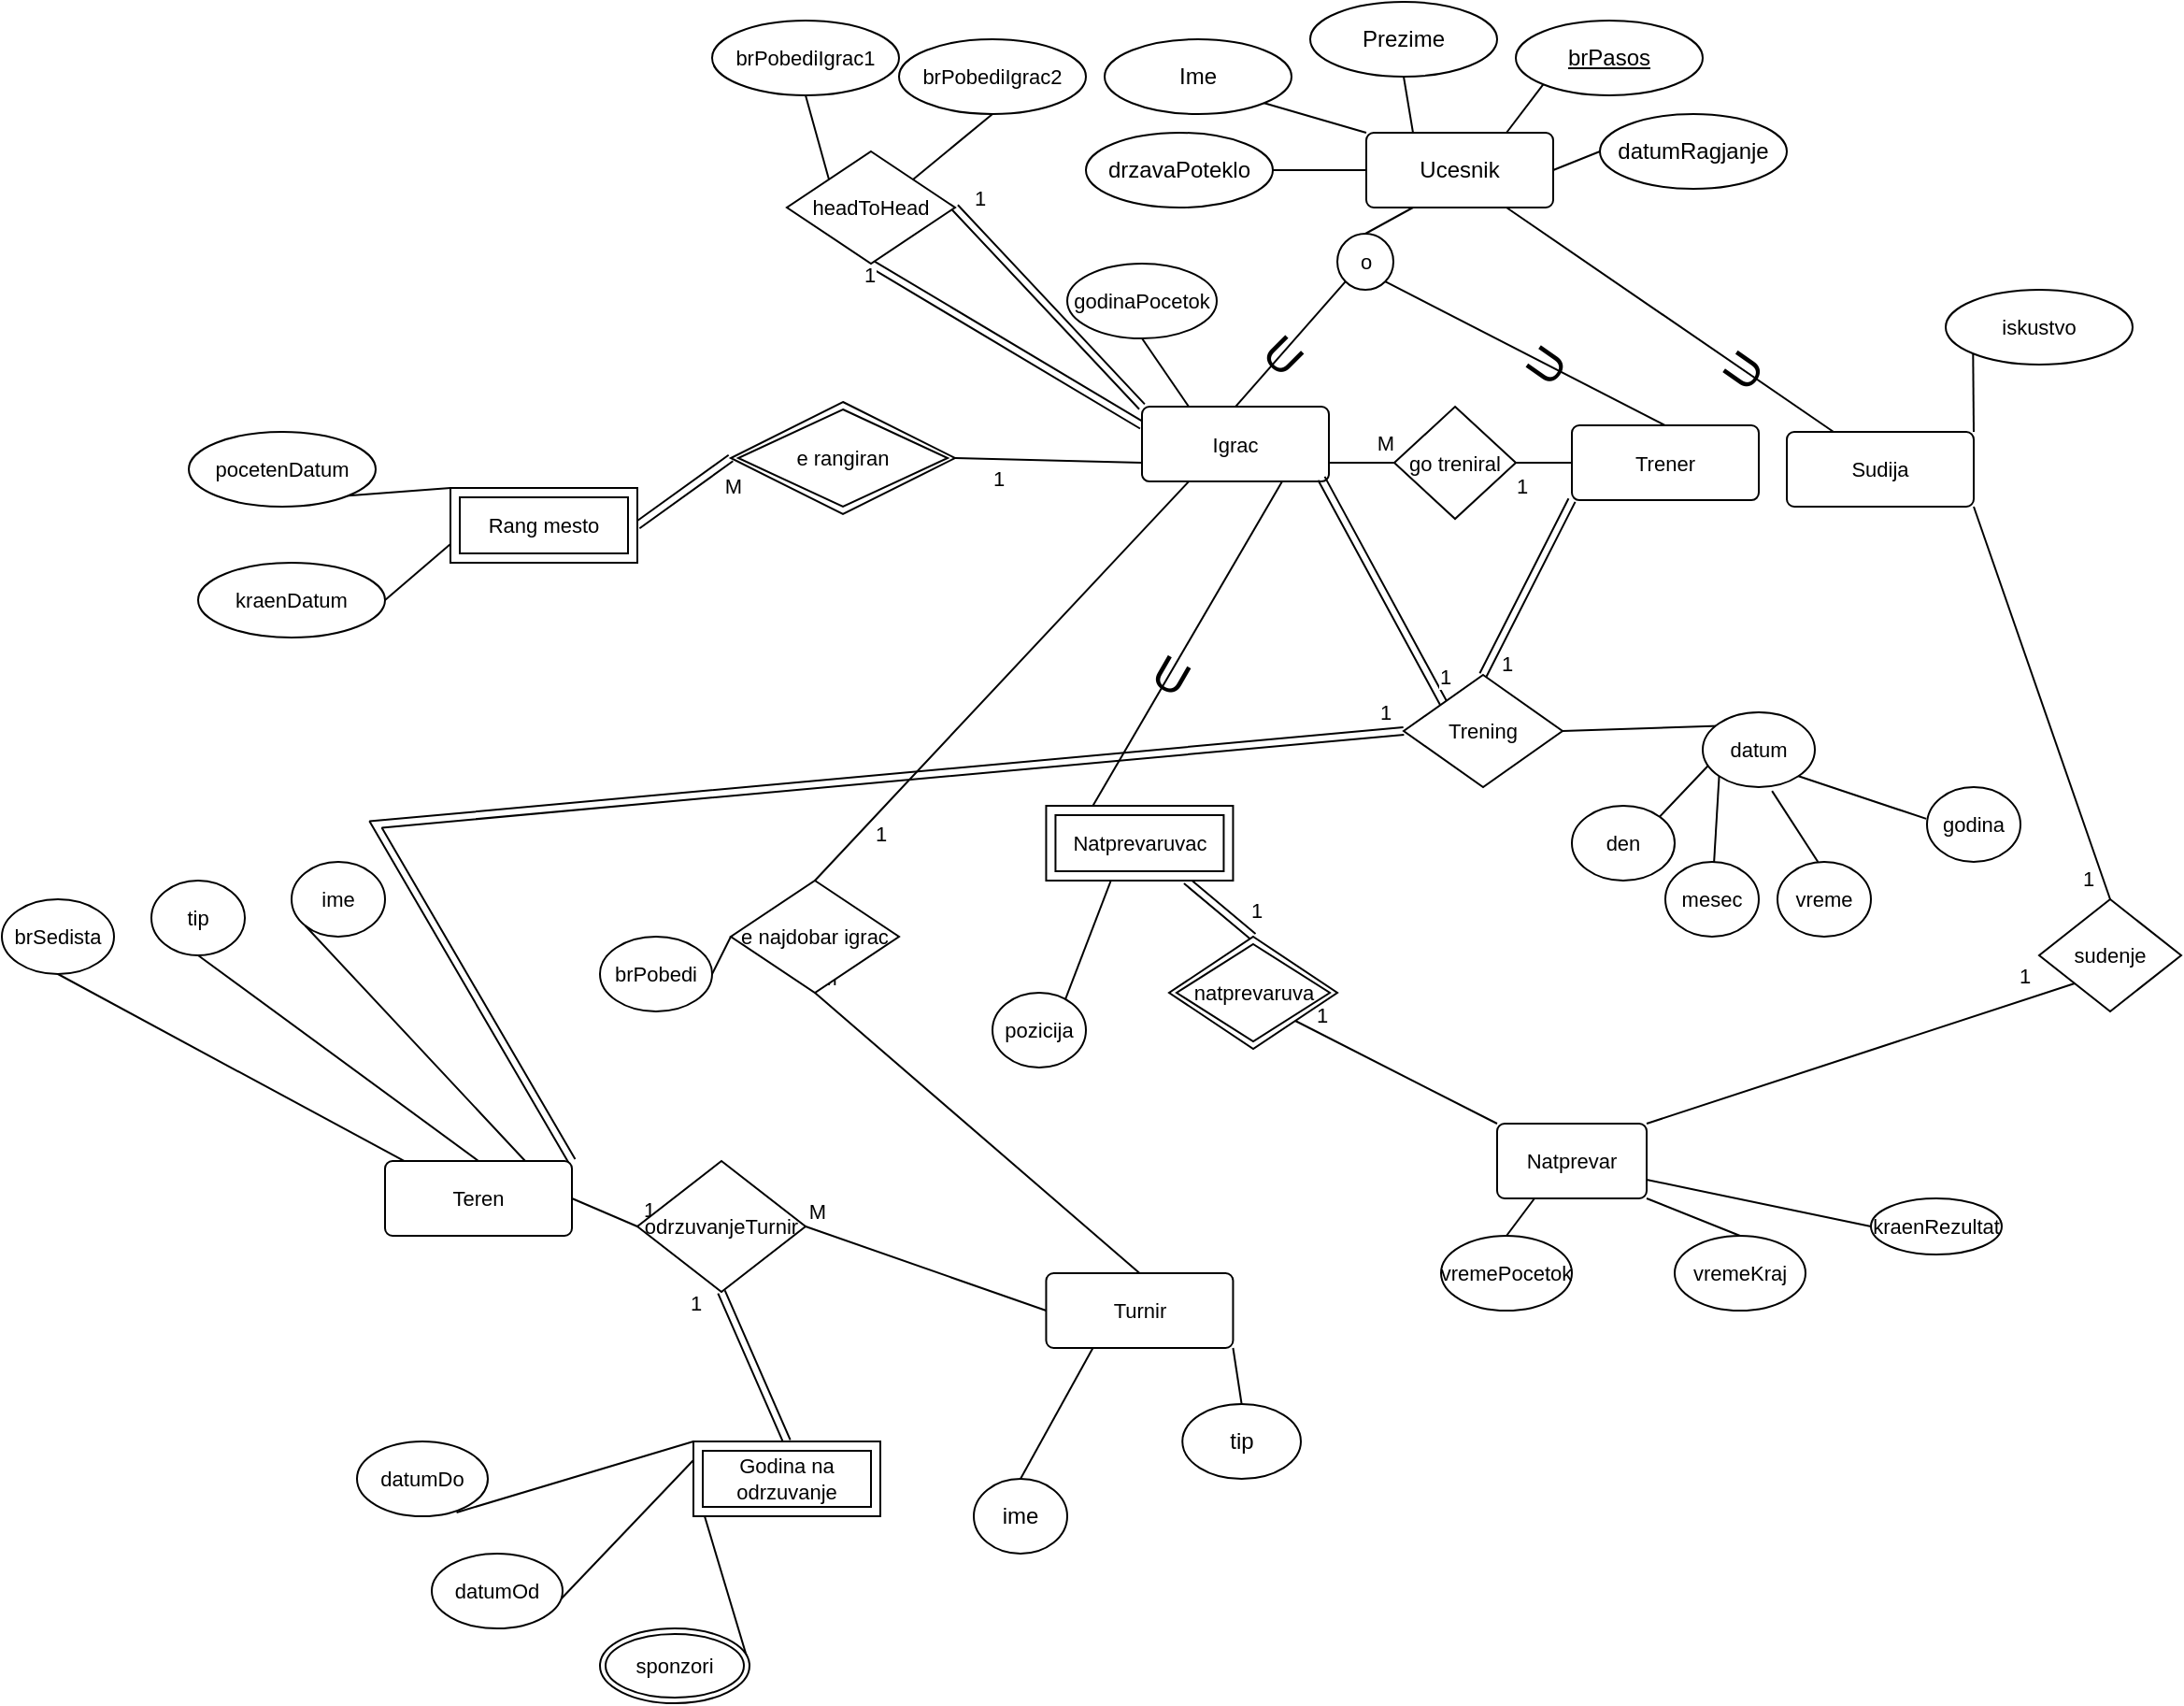<mxfile version="22.0.8" type="github">
  <diagram name="Page-1" id="bCBQcqJFbT7YR_BkL4kP">
    <mxGraphModel dx="3240" dy="1303" grid="1" gridSize="10" guides="1" tooltips="1" connect="1" arrows="1" fold="1" page="1" pageScale="1" pageWidth="850" pageHeight="1100" math="0" shadow="0">
      <root>
        <mxCell id="0" />
        <mxCell id="1" parent="0" />
        <mxCell id="mq__92epC1WS6delLXho-19" style="edgeStyle=none;shape=connector;rounded=0;orthogonalLoop=1;jettySize=auto;html=1;exitX=0.25;exitY=1;exitDx=0;exitDy=0;entryX=0.5;entryY=0;entryDx=0;entryDy=0;labelBackgroundColor=default;strokeColor=default;align=center;verticalAlign=middle;fontFamily=Helvetica;fontSize=11;fontColor=default;endArrow=none;endFill=0;" parent="1" source="mq__92epC1WS6delLXho-2" target="mq__92epC1WS6delLXho-18" edge="1">
          <mxGeometry relative="1" as="geometry" />
        </mxCell>
        <mxCell id="mq__92epC1WS6delLXho-2" value="&lt;div&gt;Ucesnik&lt;/div&gt;" style="rounded=1;arcSize=10;whiteSpace=wrap;html=1;align=center;" parent="1" vertex="1">
          <mxGeometry x="200" y="90" width="100" height="40" as="geometry" />
        </mxCell>
        <mxCell id="mq__92epC1WS6delLXho-10" style="shape=connector;rounded=0;orthogonalLoop=1;jettySize=auto;html=1;exitX=1;exitY=1;exitDx=0;exitDy=0;labelBackgroundColor=default;strokeColor=default;align=center;verticalAlign=middle;fontFamily=Helvetica;fontSize=11;fontColor=default;endArrow=none;endFill=0;entryX=0;entryY=0;entryDx=0;entryDy=0;" parent="1" source="mq__92epC1WS6delLXho-4" target="mq__92epC1WS6delLXho-2" edge="1">
          <mxGeometry relative="1" as="geometry">
            <mxPoint x="170" y="100" as="targetPoint" />
          </mxGeometry>
        </mxCell>
        <mxCell id="mq__92epC1WS6delLXho-4" value="Ime" style="ellipse;whiteSpace=wrap;html=1;align=center;" parent="1" vertex="1">
          <mxGeometry x="60" y="40" width="100" height="40" as="geometry" />
        </mxCell>
        <mxCell id="mq__92epC1WS6delLXho-11" style="edgeStyle=none;shape=connector;rounded=0;orthogonalLoop=1;jettySize=auto;html=1;exitX=0.5;exitY=1;exitDx=0;exitDy=0;entryX=0.25;entryY=0;entryDx=0;entryDy=0;labelBackgroundColor=default;strokeColor=default;align=center;verticalAlign=middle;fontFamily=Helvetica;fontSize=11;fontColor=default;endArrow=none;endFill=0;" parent="1" source="mq__92epC1WS6delLXho-5" target="mq__92epC1WS6delLXho-2" edge="1">
          <mxGeometry relative="1" as="geometry" />
        </mxCell>
        <mxCell id="mq__92epC1WS6delLXho-5" value="Prezime" style="ellipse;whiteSpace=wrap;html=1;align=center;" parent="1" vertex="1">
          <mxGeometry x="170" y="20" width="100" height="40" as="geometry" />
        </mxCell>
        <mxCell id="mq__92epC1WS6delLXho-12" style="edgeStyle=none;shape=connector;rounded=0;orthogonalLoop=1;jettySize=auto;html=1;exitX=0;exitY=1;exitDx=0;exitDy=0;entryX=0.75;entryY=0;entryDx=0;entryDy=0;labelBackgroundColor=default;strokeColor=default;align=center;verticalAlign=middle;fontFamily=Helvetica;fontSize=11;fontColor=default;endArrow=none;endFill=0;" parent="1" source="mq__92epC1WS6delLXho-6" target="mq__92epC1WS6delLXho-2" edge="1">
          <mxGeometry relative="1" as="geometry" />
        </mxCell>
        <mxCell id="mq__92epC1WS6delLXho-6" value="&lt;u&gt;brPasos&lt;/u&gt;" style="ellipse;whiteSpace=wrap;html=1;align=center;" parent="1" vertex="1">
          <mxGeometry x="280" y="30" width="100" height="40" as="geometry" />
        </mxCell>
        <mxCell id="mq__92epC1WS6delLXho-9" style="edgeStyle=orthogonalEdgeStyle;rounded=0;orthogonalLoop=1;jettySize=auto;html=1;exitX=1;exitY=0.5;exitDx=0;exitDy=0;endArrow=none;endFill=0;" parent="1" source="mq__92epC1WS6delLXho-7" target="mq__92epC1WS6delLXho-2" edge="1">
          <mxGeometry relative="1" as="geometry" />
        </mxCell>
        <mxCell id="mq__92epC1WS6delLXho-7" value="drzavaPoteklo" style="ellipse;whiteSpace=wrap;html=1;align=center;" parent="1" vertex="1">
          <mxGeometry x="50" y="90" width="100" height="40" as="geometry" />
        </mxCell>
        <mxCell id="mq__92epC1WS6delLXho-13" style="edgeStyle=none;shape=connector;rounded=0;orthogonalLoop=1;jettySize=auto;html=1;exitX=0;exitY=0.5;exitDx=0;exitDy=0;entryX=1;entryY=0.5;entryDx=0;entryDy=0;labelBackgroundColor=default;strokeColor=default;align=center;verticalAlign=middle;fontFamily=Helvetica;fontSize=11;fontColor=default;endArrow=none;endFill=0;" parent="1" source="mq__92epC1WS6delLXho-8" target="mq__92epC1WS6delLXho-2" edge="1">
          <mxGeometry relative="1" as="geometry" />
        </mxCell>
        <mxCell id="mq__92epC1WS6delLXho-8" value="datumRagjanje" style="ellipse;whiteSpace=wrap;html=1;align=center;" parent="1" vertex="1">
          <mxGeometry x="325" y="80" width="100" height="40" as="geometry" />
        </mxCell>
        <mxCell id="mq__92epC1WS6delLXho-47" value="1" style="edgeStyle=none;shape=connector;rounded=0;orthogonalLoop=1;jettySize=auto;html=1;exitX=0;exitY=0.75;exitDx=0;exitDy=0;entryX=1;entryY=0.5;entryDx=0;entryDy=0;labelBackgroundColor=default;strokeColor=default;align=center;verticalAlign=middle;fontFamily=Helvetica;fontSize=11;fontColor=default;endArrow=none;endFill=0;" parent="1" source="mq__92epC1WS6delLXho-15" target="mq__92epC1WS6delLXho-44" edge="1">
          <mxGeometry x="0.54" y="10" relative="1" as="geometry">
            <mxPoint as="offset" />
          </mxGeometry>
        </mxCell>
        <mxCell id="mq__92epC1WS6delLXho-51" value="M" style="edgeStyle=none;shape=connector;rounded=0;orthogonalLoop=1;jettySize=auto;html=1;exitX=1;exitY=0.75;exitDx=0;exitDy=0;entryX=0;entryY=0.5;entryDx=0;entryDy=0;labelBackgroundColor=default;strokeColor=default;align=center;verticalAlign=middle;fontFamily=Helvetica;fontSize=11;fontColor=default;endArrow=none;endFill=0;" parent="1" source="mq__92epC1WS6delLXho-15" target="mq__92epC1WS6delLXho-49" edge="1">
          <mxGeometry x="0.715" y="11" relative="1" as="geometry">
            <mxPoint as="offset" />
          </mxGeometry>
        </mxCell>
        <mxCell id="9Mbee1yuVD9q4XuMxD_L-72" value="1" style="edgeStyle=none;shape=link;rounded=0;orthogonalLoop=1;jettySize=auto;html=1;exitX=0;exitY=0;exitDx=0;exitDy=0;entryX=1;entryY=0.5;entryDx=0;entryDy=0;labelBackgroundColor=default;strokeColor=default;align=center;verticalAlign=middle;fontFamily=Helvetica;fontSize=11;fontColor=default;endArrow=none;endFill=0;" edge="1" parent="1" source="mq__92epC1WS6delLXho-15" target="9Mbee1yuVD9q4XuMxD_L-71">
          <mxGeometry x="0.921" y="-13" relative="1" as="geometry">
            <mxPoint as="offset" />
          </mxGeometry>
        </mxCell>
        <mxCell id="9Mbee1yuVD9q4XuMxD_L-73" value="1" style="edgeStyle=none;shape=link;rounded=0;orthogonalLoop=1;jettySize=auto;html=1;exitX=0;exitY=0.25;exitDx=0;exitDy=0;entryX=0.5;entryY=1;entryDx=0;entryDy=0;labelBackgroundColor=default;strokeColor=default;align=center;verticalAlign=middle;fontFamily=Helvetica;fontSize=11;fontColor=default;endArrow=none;endFill=0;" edge="1" parent="1" source="mq__92epC1WS6delLXho-15" target="9Mbee1yuVD9q4XuMxD_L-71">
          <mxGeometry x="0.98" y="6" relative="1" as="geometry">
            <mxPoint as="offset" />
          </mxGeometry>
        </mxCell>
        <mxCell id="mq__92epC1WS6delLXho-15" value="Igrac" style="rounded=1;arcSize=10;whiteSpace=wrap;html=1;align=center;fontFamily=Helvetica;fontSize=11;fontColor=default;" parent="1" vertex="1">
          <mxGeometry x="80" y="236.53" width="100" height="40" as="geometry" />
        </mxCell>
        <mxCell id="mq__92epC1WS6delLXho-50" value="1" style="edgeStyle=none;shape=connector;rounded=0;orthogonalLoop=1;jettySize=auto;html=1;exitX=0;exitY=0.5;exitDx=0;exitDy=0;entryX=1;entryY=0.5;entryDx=0;entryDy=0;labelBackgroundColor=default;strokeColor=default;align=center;verticalAlign=middle;fontFamily=Helvetica;fontSize=11;fontColor=default;endArrow=none;endFill=0;" parent="1" source="mq__92epC1WS6delLXho-16" target="mq__92epC1WS6delLXho-49" edge="1">
          <mxGeometry x="0.786" y="12" relative="1" as="geometry">
            <mxPoint as="offset" />
          </mxGeometry>
        </mxCell>
        <mxCell id="mq__92epC1WS6delLXho-16" value="Trener" style="rounded=1;arcSize=10;whiteSpace=wrap;html=1;align=center;fontFamily=Helvetica;fontSize=11;fontColor=default;" parent="1" vertex="1">
          <mxGeometry x="310" y="246.53" width="100" height="40" as="geometry" />
        </mxCell>
        <mxCell id="mq__92epC1WS6delLXho-21" style="edgeStyle=none;shape=connector;rounded=0;orthogonalLoop=1;jettySize=auto;html=1;exitX=1;exitY=1;exitDx=0;exitDy=0;entryX=0.5;entryY=0;entryDx=0;entryDy=0;labelBackgroundColor=default;strokeColor=default;align=center;verticalAlign=middle;fontFamily=Helvetica;fontSize=11;fontColor=default;endArrow=none;endFill=0;" parent="1" source="mq__92epC1WS6delLXho-18" target="mq__92epC1WS6delLXho-16" edge="1">
          <mxGeometry relative="1" as="geometry" />
        </mxCell>
        <mxCell id="mq__92epC1WS6delLXho-18" value="o" style="ellipse;whiteSpace=wrap;html=1;aspect=fixed;fontFamily=Helvetica;fontSize=11;fontColor=default;" parent="1" vertex="1">
          <mxGeometry x="184.51" y="144" width="30" height="30" as="geometry" />
        </mxCell>
        <mxCell id="mq__92epC1WS6delLXho-31" value="" style="group" parent="1" vertex="1" connectable="0">
          <mxGeometry x="128.72" y="180" width="55.794" height="56.526" as="geometry" />
        </mxCell>
        <mxCell id="mq__92epC1WS6delLXho-32" value="" style="group" parent="mq__92epC1WS6delLXho-31" vertex="1" connectable="0">
          <mxGeometry x="-0.774" y="-0.042" width="56.569" height="56.569" as="geometry" />
        </mxCell>
        <mxCell id="mq__92epC1WS6delLXho-20" style="edgeStyle=none;shape=connector;rounded=0;orthogonalLoop=1;jettySize=auto;html=1;exitX=0;exitY=1;exitDx=0;exitDy=0;entryX=0.5;entryY=0;entryDx=0;entryDy=0;labelBackgroundColor=default;strokeColor=default;align=center;verticalAlign=middle;fontFamily=Helvetica;fontSize=11;fontColor=default;endArrow=none;endFill=0;" parent="mq__92epC1WS6delLXho-32" source="mq__92epC1WS6delLXho-18" target="mq__92epC1WS6delLXho-15" edge="1">
          <mxGeometry relative="1" as="geometry" />
        </mxCell>
        <mxCell id="mq__92epC1WS6delLXho-24" value="&lt;font style=&quot;font-size: 25px;&quot;&gt;U&lt;/font&gt;" style="text;html=1;align=center;verticalAlign=middle;resizable=0;points=[];autosize=1;strokeColor=none;fillColor=none;fontSize=11;fontFamily=Helvetica;fontColor=default;rotation=45;" parent="mq__92epC1WS6delLXho-32" vertex="1">
          <mxGeometry x="8.284" y="8.284" width="40" height="40" as="geometry" />
        </mxCell>
        <mxCell id="mq__92epC1WS6delLXho-34" value="" style="endArrow=none;html=1;rounded=0;labelBackgroundColor=default;strokeColor=default;align=center;verticalAlign=middle;fontFamily=Helvetica;fontSize=11;fontColor=default;shape=connector;exitX=0.75;exitY=1;exitDx=0;exitDy=0;entryX=0.25;entryY=0;entryDx=0;entryDy=0;" parent="1" source="mq__92epC1WS6delLXho-2" target="mq__92epC1WS6delLXho-35" edge="1">
          <mxGeometry width="50" height="50" relative="1" as="geometry">
            <mxPoint x="330" y="200" as="sourcePoint" />
            <mxPoint x="400" y="230" as="targetPoint" />
          </mxGeometry>
        </mxCell>
        <mxCell id="mq__92epC1WS6delLXho-35" value="Sudija" style="rounded=1;arcSize=10;whiteSpace=wrap;html=1;align=center;fontFamily=Helvetica;fontSize=11;fontColor=default;" parent="1" vertex="1">
          <mxGeometry x="425" y="250" width="100" height="40" as="geometry" />
        </mxCell>
        <mxCell id="mq__92epC1WS6delLXho-36" value="&lt;font style=&quot;font-size: 25px;&quot;&gt;U&lt;/font&gt;" style="text;html=1;align=center;verticalAlign=middle;resizable=0;points=[];autosize=1;strokeColor=none;fillColor=none;fontSize=11;fontFamily=Helvetica;fontColor=default;rotation=-55;" parent="1" vertex="1">
          <mxGeometry x="380" y="196.53" width="40" height="40" as="geometry" />
        </mxCell>
        <mxCell id="mq__92epC1WS6delLXho-45" value="M" style="edgeStyle=none;shape=link;rounded=0;orthogonalLoop=1;jettySize=auto;html=1;exitX=1;exitY=0.5;exitDx=0;exitDy=0;entryX=0;entryY=0.5;entryDx=0;entryDy=0;labelBackgroundColor=default;strokeColor=default;align=center;verticalAlign=middle;fontFamily=Helvetica;fontSize=11;fontColor=default;endArrow=none;endFill=0;" parent="1" source="mq__92epC1WS6delLXho-48" target="mq__92epC1WS6delLXho-44" edge="1">
          <mxGeometry x="0.75" y="-13" relative="1" as="geometry">
            <mxPoint x="-80" y="330" as="sourcePoint" />
            <mxPoint as="offset" />
          </mxGeometry>
        </mxCell>
        <mxCell id="mq__92epC1WS6delLXho-39" style="edgeStyle=none;shape=connector;rounded=0;orthogonalLoop=1;jettySize=auto;html=1;exitX=0.5;exitY=1;exitDx=0;exitDy=0;entryX=0.25;entryY=0;entryDx=0;entryDy=0;labelBackgroundColor=default;strokeColor=default;align=center;verticalAlign=middle;fontFamily=Helvetica;fontSize=11;fontColor=default;endArrow=none;endFill=0;" parent="1" source="mq__92epC1WS6delLXho-38" target="mq__92epC1WS6delLXho-15" edge="1">
          <mxGeometry relative="1" as="geometry" />
        </mxCell>
        <mxCell id="mq__92epC1WS6delLXho-38" value="godinaPocetok" style="ellipse;whiteSpace=wrap;html=1;align=center;fontFamily=Helvetica;fontSize=11;fontColor=default;" parent="1" vertex="1">
          <mxGeometry x="40" y="160" width="80" height="40" as="geometry" />
        </mxCell>
        <mxCell id="mq__92epC1WS6delLXho-42" style="edgeStyle=none;shape=connector;rounded=0;orthogonalLoop=1;jettySize=auto;html=1;exitX=1;exitY=1;exitDx=0;exitDy=0;entryX=0;entryY=0;entryDx=0;entryDy=0;labelBackgroundColor=default;strokeColor=default;align=center;verticalAlign=middle;fontFamily=Helvetica;fontSize=11;fontColor=default;endArrow=none;endFill=0;" parent="1" source="mq__92epC1WS6delLXho-40" target="mq__92epC1WS6delLXho-48" edge="1">
          <mxGeometry relative="1" as="geometry">
            <mxPoint x="-130" y="330" as="targetPoint" />
          </mxGeometry>
        </mxCell>
        <mxCell id="mq__92epC1WS6delLXho-40" value="pocetenDatum" style="ellipse;whiteSpace=wrap;html=1;align=center;fontFamily=Helvetica;fontSize=11;fontColor=default;" parent="1" vertex="1">
          <mxGeometry x="-430" y="250" width="100" height="40" as="geometry" />
        </mxCell>
        <mxCell id="mq__92epC1WS6delLXho-43" style="edgeStyle=none;shape=connector;rounded=0;orthogonalLoop=1;jettySize=auto;html=1;exitX=1;exitY=0.5;exitDx=0;exitDy=0;entryX=0;entryY=0.75;entryDx=0;entryDy=0;labelBackgroundColor=default;strokeColor=default;align=center;verticalAlign=middle;fontFamily=Helvetica;fontSize=11;fontColor=default;endArrow=none;endFill=0;" parent="1" source="mq__92epC1WS6delLXho-41" target="mq__92epC1WS6delLXho-48" edge="1">
          <mxGeometry relative="1" as="geometry">
            <mxPoint x="-130" y="370" as="targetPoint" />
          </mxGeometry>
        </mxCell>
        <mxCell id="mq__92epC1WS6delLXho-41" value="kraenDatum" style="ellipse;whiteSpace=wrap;html=1;align=center;fontFamily=Helvetica;fontSize=11;fontColor=default;" parent="1" vertex="1">
          <mxGeometry x="-425" y="320" width="100" height="40" as="geometry" />
        </mxCell>
        <mxCell id="mq__92epC1WS6delLXho-44" value="e rangiran" style="shape=rhombus;double=1;perimeter=rhombusPerimeter;whiteSpace=wrap;html=1;align=center;fontFamily=Helvetica;fontSize=11;fontColor=default;" parent="1" vertex="1">
          <mxGeometry x="-140" y="234" width="120" height="60" as="geometry" />
        </mxCell>
        <mxCell id="mq__92epC1WS6delLXho-48" value="Rang mesto" style="shape=ext;margin=3;double=1;whiteSpace=wrap;html=1;align=center;fontFamily=Helvetica;fontSize=11;fontColor=default;" parent="1" vertex="1">
          <mxGeometry x="-290" y="280" width="100" height="40" as="geometry" />
        </mxCell>
        <mxCell id="mq__92epC1WS6delLXho-49" value="go treniral" style="shape=rhombus;perimeter=rhombusPerimeter;whiteSpace=wrap;html=1;align=center;fontFamily=Helvetica;fontSize=11;fontColor=default;" parent="1" vertex="1">
          <mxGeometry x="215" y="236.53" width="65" height="60" as="geometry" />
        </mxCell>
        <mxCell id="mq__92epC1WS6delLXho-53" style="edgeStyle=none;shape=connector;rounded=0;orthogonalLoop=1;jettySize=auto;html=1;exitX=0;exitY=1;exitDx=0;exitDy=0;entryX=1;entryY=0;entryDx=0;entryDy=0;labelBackgroundColor=default;strokeColor=default;align=center;verticalAlign=middle;fontFamily=Helvetica;fontSize=11;fontColor=default;endArrow=none;endFill=0;" parent="1" source="mq__92epC1WS6delLXho-52" target="mq__92epC1WS6delLXho-35" edge="1">
          <mxGeometry relative="1" as="geometry" />
        </mxCell>
        <mxCell id="mq__92epC1WS6delLXho-52" value="iskustvo" style="ellipse;whiteSpace=wrap;html=1;align=center;fontFamily=Helvetica;fontSize=11;fontColor=default;" parent="1" vertex="1">
          <mxGeometry x="510" y="174" width="100" height="40" as="geometry" />
        </mxCell>
        <mxCell id="9Mbee1yuVD9q4XuMxD_L-7" value="M" style="edgeStyle=none;shape=connector;rounded=0;orthogonalLoop=1;jettySize=auto;html=1;exitX=0.5;exitY=0;exitDx=0;exitDy=0;entryX=0.5;entryY=1;entryDx=0;entryDy=0;labelBackgroundColor=default;strokeColor=default;align=center;verticalAlign=middle;fontFamily=Helvetica;fontSize=11;fontColor=default;endArrow=none;endFill=0;" edge="1" parent="1" source="mq__92epC1WS6delLXho-54" target="9Mbee1yuVD9q4XuMxD_L-6">
          <mxGeometry x="1" y="-10" relative="1" as="geometry">
            <mxPoint as="offset" />
          </mxGeometry>
        </mxCell>
        <mxCell id="9Mbee1yuVD9q4XuMxD_L-20" value="M" style="edgeStyle=none;shape=connector;rounded=0;orthogonalLoop=1;jettySize=auto;html=1;exitX=0;exitY=0.5;exitDx=0;exitDy=0;entryX=1;entryY=0.5;entryDx=0;entryDy=0;labelBackgroundColor=default;strokeColor=default;align=center;verticalAlign=middle;fontFamily=Helvetica;fontSize=11;fontColor=default;endArrow=none;endFill=0;" edge="1" parent="1" source="mq__92epC1WS6delLXho-54" target="9Mbee1yuVD9q4XuMxD_L-18">
          <mxGeometry x="0.954" y="-10" relative="1" as="geometry">
            <mxPoint as="offset" />
          </mxGeometry>
        </mxCell>
        <mxCell id="mq__92epC1WS6delLXho-54" value="Turnir" style="rounded=1;arcSize=10;whiteSpace=wrap;html=1;align=center;fontFamily=Helvetica;fontSize=11;fontColor=default;" parent="1" vertex="1">
          <mxGeometry x="28.72" y="700" width="100" height="40" as="geometry" />
        </mxCell>
        <mxCell id="9Mbee1yuVD9q4XuMxD_L-4" style="rounded=0;orthogonalLoop=1;jettySize=auto;html=1;exitX=0.5;exitY=0;exitDx=0;exitDy=0;entryX=0.25;entryY=1;entryDx=0;entryDy=0;endArrow=none;endFill=0;" edge="1" parent="1" source="9Mbee1yuVD9q4XuMxD_L-2" target="mq__92epC1WS6delLXho-54">
          <mxGeometry relative="1" as="geometry" />
        </mxCell>
        <mxCell id="9Mbee1yuVD9q4XuMxD_L-2" value="ime" style="ellipse;whiteSpace=wrap;html=1;align=center;" vertex="1" parent="1">
          <mxGeometry x="-10" y="810" width="50" height="40" as="geometry" />
        </mxCell>
        <mxCell id="9Mbee1yuVD9q4XuMxD_L-5" style="rounded=0;orthogonalLoop=1;jettySize=auto;html=1;exitX=0.5;exitY=0;exitDx=0;exitDy=0;entryX=1;entryY=1;entryDx=0;entryDy=0;endArrow=none;endFill=0;" edge="1" parent="1" source="9Mbee1yuVD9q4XuMxD_L-3" target="mq__92epC1WS6delLXho-54">
          <mxGeometry relative="1" as="geometry" />
        </mxCell>
        <mxCell id="9Mbee1yuVD9q4XuMxD_L-3" value="&lt;div&gt;tip&lt;/div&gt;" style="ellipse;whiteSpace=wrap;html=1;align=center;" vertex="1" parent="1">
          <mxGeometry x="101.62" y="770" width="63.38" height="40" as="geometry" />
        </mxCell>
        <mxCell id="9Mbee1yuVD9q4XuMxD_L-8" value="1" style="edgeStyle=none;shape=connector;rounded=0;orthogonalLoop=1;jettySize=auto;html=1;exitX=0.5;exitY=0;exitDx=0;exitDy=0;entryX=0.25;entryY=1;entryDx=0;entryDy=0;labelBackgroundColor=default;strokeColor=default;align=center;verticalAlign=middle;fontFamily=Helvetica;fontSize=11;fontColor=default;endArrow=none;endFill=0;" edge="1" parent="1" source="9Mbee1yuVD9q4XuMxD_L-6" target="mq__92epC1WS6delLXho-15">
          <mxGeometry x="-0.714" y="-8" relative="1" as="geometry">
            <mxPoint as="offset" />
          </mxGeometry>
        </mxCell>
        <mxCell id="9Mbee1yuVD9q4XuMxD_L-10" style="edgeStyle=none;shape=connector;rounded=0;orthogonalLoop=1;jettySize=auto;html=1;exitX=0;exitY=0.5;exitDx=0;exitDy=0;entryX=1;entryY=0.5;entryDx=0;entryDy=0;labelBackgroundColor=default;strokeColor=default;align=center;verticalAlign=middle;fontFamily=Helvetica;fontSize=11;fontColor=default;endArrow=none;endFill=0;" edge="1" parent="1" source="9Mbee1yuVD9q4XuMxD_L-6" target="9Mbee1yuVD9q4XuMxD_L-9">
          <mxGeometry relative="1" as="geometry" />
        </mxCell>
        <mxCell id="9Mbee1yuVD9q4XuMxD_L-6" value="e najdobar igrac" style="shape=rhombus;perimeter=rhombusPerimeter;whiteSpace=wrap;html=1;align=center;fontFamily=Helvetica;fontSize=11;fontColor=default;" vertex="1" parent="1">
          <mxGeometry x="-140" y="490" width="90" height="60" as="geometry" />
        </mxCell>
        <mxCell id="9Mbee1yuVD9q4XuMxD_L-9" value="brPobedi" style="ellipse;whiteSpace=wrap;html=1;align=center;fontFamily=Helvetica;fontSize=11;fontColor=default;" vertex="1" parent="1">
          <mxGeometry x="-210" y="520" width="60" height="40" as="geometry" />
        </mxCell>
        <mxCell id="9Mbee1yuVD9q4XuMxD_L-19" value="1" style="edgeStyle=none;shape=connector;rounded=0;orthogonalLoop=1;jettySize=auto;html=1;exitX=1;exitY=0.5;exitDx=0;exitDy=0;entryX=0;entryY=0.5;entryDx=0;entryDy=0;labelBackgroundColor=default;strokeColor=default;align=center;verticalAlign=middle;fontFamily=Helvetica;fontSize=11;fontColor=default;endArrow=none;endFill=0;" edge="1" parent="1" source="9Mbee1yuVD9q4XuMxD_L-11" target="9Mbee1yuVD9q4XuMxD_L-18">
          <mxGeometry x="1" y="10" relative="1" as="geometry">
            <mxPoint x="2" as="offset" />
          </mxGeometry>
        </mxCell>
        <mxCell id="9Mbee1yuVD9q4XuMxD_L-123" value="1" style="edgeStyle=none;shape=link;rounded=0;orthogonalLoop=1;jettySize=auto;html=1;exitX=1;exitY=0;exitDx=0;exitDy=0;labelBackgroundColor=default;strokeColor=default;align=center;verticalAlign=middle;fontFamily=Helvetica;fontSize=11;fontColor=default;endArrow=none;endFill=0;entryX=0;entryY=0.5;entryDx=0;entryDy=0;" edge="1" parent="1" source="9Mbee1yuVD9q4XuMxD_L-11" target="9Mbee1yuVD9q4XuMxD_L-120">
          <mxGeometry x="0.976" y="11" relative="1" as="geometry">
            <mxPoint x="-360" y="440" as="targetPoint" />
            <Array as="points">
              <mxPoint x="-330" y="460" />
            </Array>
            <mxPoint as="offset" />
          </mxGeometry>
        </mxCell>
        <mxCell id="9Mbee1yuVD9q4XuMxD_L-11" value="Teren" style="rounded=1;arcSize=10;whiteSpace=wrap;html=1;align=center;fontFamily=Helvetica;fontSize=11;fontColor=default;" vertex="1" parent="1">
          <mxGeometry x="-325" y="640" width="100" height="40" as="geometry" />
        </mxCell>
        <mxCell id="9Mbee1yuVD9q4XuMxD_L-12" value="ime" style="ellipse;whiteSpace=wrap;html=1;align=center;fontFamily=Helvetica;fontSize=11;fontColor=default;" vertex="1" parent="1">
          <mxGeometry x="-375" y="480" width="50" height="40" as="geometry" />
        </mxCell>
        <mxCell id="9Mbee1yuVD9q4XuMxD_L-16" style="edgeStyle=none;shape=connector;rounded=0;orthogonalLoop=1;jettySize=auto;html=1;exitX=0.5;exitY=1;exitDx=0;exitDy=0;entryX=0.5;entryY=0;entryDx=0;entryDy=0;labelBackgroundColor=default;strokeColor=default;align=center;verticalAlign=middle;fontFamily=Helvetica;fontSize=11;fontColor=default;endArrow=none;endFill=0;" edge="1" parent="1" source="9Mbee1yuVD9q4XuMxD_L-13" target="9Mbee1yuVD9q4XuMxD_L-11">
          <mxGeometry relative="1" as="geometry" />
        </mxCell>
        <mxCell id="9Mbee1yuVD9q4XuMxD_L-13" value="tip" style="ellipse;whiteSpace=wrap;html=1;align=center;fontFamily=Helvetica;fontSize=11;fontColor=default;" vertex="1" parent="1">
          <mxGeometry x="-450" y="490" width="50" height="40" as="geometry" />
        </mxCell>
        <mxCell id="9Mbee1yuVD9q4XuMxD_L-15" style="edgeStyle=none;shape=connector;rounded=0;orthogonalLoop=1;jettySize=auto;html=1;exitX=0.5;exitY=1;exitDx=0;exitDy=0;entryX=0.104;entryY=0.003;entryDx=0;entryDy=0;labelBackgroundColor=default;strokeColor=default;align=center;verticalAlign=middle;fontFamily=Helvetica;fontSize=11;fontColor=default;endArrow=none;endFill=0;entryPerimeter=0;" edge="1" parent="1" source="9Mbee1yuVD9q4XuMxD_L-14" target="9Mbee1yuVD9q4XuMxD_L-11">
          <mxGeometry relative="1" as="geometry" />
        </mxCell>
        <mxCell id="9Mbee1yuVD9q4XuMxD_L-14" value="brSedista" style="ellipse;whiteSpace=wrap;html=1;align=center;fontFamily=Helvetica;fontSize=11;fontColor=default;" vertex="1" parent="1">
          <mxGeometry x="-530" y="500" width="60" height="40" as="geometry" />
        </mxCell>
        <mxCell id="9Mbee1yuVD9q4XuMxD_L-17" style="edgeStyle=none;shape=connector;rounded=0;orthogonalLoop=1;jettySize=auto;html=1;exitX=0;exitY=1;exitDx=0;exitDy=0;entryX=0.75;entryY=0;entryDx=0;entryDy=0;labelBackgroundColor=default;strokeColor=default;align=center;verticalAlign=middle;fontFamily=Helvetica;fontSize=11;fontColor=default;endArrow=none;endFill=0;" edge="1" parent="1" source="9Mbee1yuVD9q4XuMxD_L-12" target="9Mbee1yuVD9q4XuMxD_L-11">
          <mxGeometry relative="1" as="geometry">
            <Array as="points" />
          </mxGeometry>
        </mxCell>
        <mxCell id="9Mbee1yuVD9q4XuMxD_L-18" value="odrzuvanjeTurnir" style="shape=rhombus;perimeter=rhombusPerimeter;whiteSpace=wrap;html=1;align=center;fontFamily=Helvetica;fontSize=11;fontColor=default;" vertex="1" parent="1">
          <mxGeometry x="-190" y="640" width="90" height="70" as="geometry" />
        </mxCell>
        <mxCell id="9Mbee1yuVD9q4XuMxD_L-32" value="1" style="edgeStyle=none;shape=link;rounded=0;orthogonalLoop=1;jettySize=auto;html=1;exitX=0.5;exitY=0;exitDx=0;exitDy=0;entryX=0.5;entryY=1;entryDx=0;entryDy=0;labelBackgroundColor=default;strokeColor=default;align=center;verticalAlign=middle;fontFamily=Helvetica;fontSize=11;fontColor=default;endArrow=none;endFill=0;" edge="1" parent="1" source="9Mbee1yuVD9q4XuMxD_L-33" target="9Mbee1yuVD9q4XuMxD_L-18">
          <mxGeometry x="1" y="15" relative="1" as="geometry">
            <mxPoint x="-75" y="630" as="sourcePoint" />
            <mxPoint as="offset" />
          </mxGeometry>
        </mxCell>
        <mxCell id="9Mbee1yuVD9q4XuMxD_L-27" style="edgeStyle=none;shape=connector;rounded=0;orthogonalLoop=1;jettySize=auto;html=1;exitX=1;exitY=1;exitDx=0;exitDy=0;entryX=0;entryY=0.25;entryDx=0;entryDy=0;labelBackgroundColor=default;strokeColor=default;align=center;verticalAlign=middle;fontFamily=Helvetica;fontSize=11;fontColor=default;endArrow=none;endFill=0;" edge="1" parent="1" source="9Mbee1yuVD9q4XuMxD_L-24" target="9Mbee1yuVD9q4XuMxD_L-33">
          <mxGeometry relative="1" as="geometry">
            <mxPoint x="-150" y="650" as="targetPoint" />
          </mxGeometry>
        </mxCell>
        <mxCell id="9Mbee1yuVD9q4XuMxD_L-24" value="datumOd" style="ellipse;whiteSpace=wrap;html=1;align=center;fontFamily=Helvetica;fontSize=11;fontColor=default;" vertex="1" parent="1">
          <mxGeometry x="-300" y="850" width="70" height="40" as="geometry" />
        </mxCell>
        <mxCell id="9Mbee1yuVD9q4XuMxD_L-28" style="edgeStyle=none;shape=connector;rounded=0;orthogonalLoop=1;jettySize=auto;html=1;exitX=0.761;exitY=0.949;exitDx=0;exitDy=0;entryX=0;entryY=0;entryDx=0;entryDy=0;labelBackgroundColor=default;strokeColor=default;align=center;verticalAlign=middle;fontFamily=Helvetica;fontSize=11;fontColor=default;endArrow=none;endFill=0;exitPerimeter=0;" edge="1" parent="1" source="9Mbee1yuVD9q4XuMxD_L-25" target="9Mbee1yuVD9q4XuMxD_L-33">
          <mxGeometry relative="1" as="geometry">
            <mxPoint x="-125" y="630" as="targetPoint" />
          </mxGeometry>
        </mxCell>
        <mxCell id="9Mbee1yuVD9q4XuMxD_L-25" value="datumDo" style="ellipse;whiteSpace=wrap;html=1;align=center;fontFamily=Helvetica;fontSize=11;fontColor=default;" vertex="1" parent="1">
          <mxGeometry x="-340" y="790" width="70" height="40" as="geometry" />
        </mxCell>
        <mxCell id="9Mbee1yuVD9q4XuMxD_L-31" style="edgeStyle=none;shape=connector;rounded=0;orthogonalLoop=1;jettySize=auto;html=1;exitX=1;exitY=0.5;exitDx=0;exitDy=0;entryX=0;entryY=0.5;entryDx=0;entryDy=0;labelBackgroundColor=default;strokeColor=default;align=center;verticalAlign=middle;fontFamily=Helvetica;fontSize=11;fontColor=default;endArrow=none;endFill=0;" edge="1" parent="1" source="9Mbee1yuVD9q4XuMxD_L-30" target="9Mbee1yuVD9q4XuMxD_L-33">
          <mxGeometry relative="1" as="geometry">
            <mxPoint x="-150" y="670" as="targetPoint" />
          </mxGeometry>
        </mxCell>
        <mxCell id="9Mbee1yuVD9q4XuMxD_L-30" value="sponzori" style="ellipse;shape=doubleEllipse;margin=3;whiteSpace=wrap;html=1;align=center;fontFamily=Helvetica;fontSize=11;fontColor=default;" vertex="1" parent="1">
          <mxGeometry x="-210" y="890" width="80" height="40" as="geometry" />
        </mxCell>
        <mxCell id="9Mbee1yuVD9q4XuMxD_L-33" value="Godina na odrzuvanje" style="shape=ext;margin=3;double=1;whiteSpace=wrap;html=1;align=center;fontFamily=Helvetica;fontSize=11;fontColor=default;" vertex="1" parent="1">
          <mxGeometry x="-160" y="790" width="100" height="40" as="geometry" />
        </mxCell>
        <mxCell id="9Mbee1yuVD9q4XuMxD_L-48" value="1" style="edgeStyle=none;shape=connector;rounded=0;orthogonalLoop=1;jettySize=auto;html=1;exitX=1;exitY=0;exitDx=0;exitDy=0;entryX=0;entryY=1;entryDx=0;entryDy=0;labelBackgroundColor=default;strokeColor=default;align=center;verticalAlign=middle;fontFamily=Helvetica;fontSize=11;fontColor=default;endArrow=none;endFill=0;" edge="1" parent="1" source="9Mbee1yuVD9q4XuMxD_L-35" target="9Mbee1yuVD9q4XuMxD_L-47">
          <mxGeometry x="0.793" y="12" relative="1" as="geometry">
            <mxPoint as="offset" />
          </mxGeometry>
        </mxCell>
        <mxCell id="9Mbee1yuVD9q4XuMxD_L-35" value="Natprevar" style="rounded=1;arcSize=10;whiteSpace=wrap;html=1;align=center;fontFamily=Helvetica;fontSize=11;fontColor=default;" vertex="1" parent="1">
          <mxGeometry x="270" y="620" width="80" height="40" as="geometry" />
        </mxCell>
        <mxCell id="9Mbee1yuVD9q4XuMxD_L-39" style="edgeStyle=none;shape=connector;rounded=0;orthogonalLoop=1;jettySize=auto;html=1;entryX=1.015;entryY=0.566;entryDx=0;entryDy=0;entryPerimeter=0;labelBackgroundColor=default;strokeColor=default;align=center;verticalAlign=middle;fontFamily=Helvetica;fontSize=11;fontColor=default;endArrow=none;endFill=0;" edge="1" parent="1">
          <mxGeometry relative="1" as="geometry">
            <mxPoint x="318.955" y="201.67" as="sourcePoint" />
            <mxPoint x="319.433" y="201.3" as="targetPoint" />
          </mxGeometry>
        </mxCell>
        <mxCell id="9Mbee1yuVD9q4XuMxD_L-40" value="&lt;font style=&quot;font-size: 25px;&quot;&gt;U&lt;/font&gt;" style="text;html=1;align=center;verticalAlign=middle;resizable=0;points=[];autosize=1;strokeColor=none;fillColor=none;fontSize=11;fontFamily=Helvetica;fontColor=default;rotation=-55;" vertex="1" parent="1">
          <mxGeometry x="275" y="194" width="40" height="40" as="geometry" />
        </mxCell>
        <mxCell id="9Mbee1yuVD9q4XuMxD_L-49" value="1" style="edgeStyle=none;shape=connector;rounded=0;orthogonalLoop=1;jettySize=auto;html=1;exitX=0.5;exitY=0;exitDx=0;exitDy=0;entryX=1;entryY=1;entryDx=0;entryDy=0;labelBackgroundColor=default;strokeColor=default;align=center;verticalAlign=middle;fontFamily=Helvetica;fontSize=11;fontColor=default;endArrow=none;endFill=0;" edge="1" parent="1" source="9Mbee1yuVD9q4XuMxD_L-47" target="mq__92epC1WS6delLXho-35">
          <mxGeometry x="-0.87" y="8" relative="1" as="geometry">
            <mxPoint as="offset" />
          </mxGeometry>
        </mxCell>
        <mxCell id="9Mbee1yuVD9q4XuMxD_L-47" value="sudenje" style="shape=rhombus;perimeter=rhombusPerimeter;whiteSpace=wrap;html=1;align=center;fontFamily=Helvetica;fontSize=11;fontColor=default;" vertex="1" parent="1">
          <mxGeometry x="560" y="500" width="76" height="60" as="geometry" />
        </mxCell>
        <mxCell id="9Mbee1yuVD9q4XuMxD_L-53" style="edgeStyle=none;shape=connector;rounded=0;orthogonalLoop=1;jettySize=auto;html=1;exitX=0.5;exitY=0;exitDx=0;exitDy=0;entryX=0.5;entryY=1;entryDx=0;entryDy=0;labelBackgroundColor=default;strokeColor=default;align=center;verticalAlign=middle;fontFamily=Helvetica;fontSize=11;fontColor=default;endArrow=none;endFill=0;" edge="1" parent="1" source="9Mbee1yuVD9q4XuMxD_L-56" target="9Mbee1yuVD9q4XuMxD_L-52">
          <mxGeometry relative="1" as="geometry">
            <mxPoint x="185" y="410" as="sourcePoint" />
          </mxGeometry>
        </mxCell>
        <mxCell id="9Mbee1yuVD9q4XuMxD_L-52" value="pozicija" style="ellipse;whiteSpace=wrap;html=1;align=center;fontFamily=Helvetica;fontSize=11;fontColor=default;" vertex="1" parent="1">
          <mxGeometry y="550" width="50" height="40" as="geometry" />
        </mxCell>
        <mxCell id="9Mbee1yuVD9q4XuMxD_L-58" style="edgeStyle=none;shape=connector;rounded=0;orthogonalLoop=1;jettySize=auto;html=1;exitX=0.25;exitY=0;exitDx=0;exitDy=0;entryX=0.75;entryY=1;entryDx=0;entryDy=0;labelBackgroundColor=default;strokeColor=default;align=center;verticalAlign=middle;fontFamily=Helvetica;fontSize=11;fontColor=default;endArrow=none;endFill=0;" edge="1" parent="1" source="9Mbee1yuVD9q4XuMxD_L-56" target="mq__92epC1WS6delLXho-15">
          <mxGeometry relative="1" as="geometry" />
        </mxCell>
        <mxCell id="9Mbee1yuVD9q4XuMxD_L-61" value="1" style="edgeStyle=none;shape=link;rounded=0;orthogonalLoop=1;jettySize=auto;html=1;exitX=0.75;exitY=1;exitDx=0;exitDy=0;entryX=0.5;entryY=0;entryDx=0;entryDy=0;labelBackgroundColor=default;strokeColor=default;align=center;verticalAlign=middle;fontFamily=Helvetica;fontSize=11;fontColor=default;endArrow=none;endFill=0;width=-3.913;" edge="1" parent="1" source="9Mbee1yuVD9q4XuMxD_L-56" target="9Mbee1yuVD9q4XuMxD_L-60">
          <mxGeometry x="0.647" y="12" relative="1" as="geometry">
            <mxPoint as="offset" />
          </mxGeometry>
        </mxCell>
        <mxCell id="9Mbee1yuVD9q4XuMxD_L-56" value="Natprevaruvac" style="shape=ext;margin=3;double=1;whiteSpace=wrap;html=1;align=center;fontFamily=Helvetica;fontSize=11;fontColor=default;" vertex="1" parent="1">
          <mxGeometry x="28.72" y="450" width="100" height="40" as="geometry" />
        </mxCell>
        <mxCell id="9Mbee1yuVD9q4XuMxD_L-59" value="&lt;font style=&quot;font-size: 25px;&quot;&gt;U&lt;/font&gt;" style="text;html=1;align=center;verticalAlign=middle;resizable=0;points=[];autosize=1;strokeColor=none;fillColor=none;fontSize=11;fontFamily=Helvetica;fontColor=default;rotation=30;" vertex="1" parent="1">
          <mxGeometry x="76" y="359" width="40" height="40" as="geometry" />
        </mxCell>
        <mxCell id="9Mbee1yuVD9q4XuMxD_L-62" value="1" style="edgeStyle=none;shape=connector;rounded=0;orthogonalLoop=1;jettySize=auto;html=1;exitX=1;exitY=1;exitDx=0;exitDy=0;entryX=0;entryY=0;entryDx=0;entryDy=0;labelBackgroundColor=default;strokeColor=default;align=center;verticalAlign=middle;fontFamily=Helvetica;fontSize=11;fontColor=default;endArrow=none;endFill=0;" edge="1" parent="1" source="9Mbee1yuVD9q4XuMxD_L-60" target="9Mbee1yuVD9q4XuMxD_L-35">
          <mxGeometry x="-0.818" y="9" relative="1" as="geometry">
            <mxPoint as="offset" />
          </mxGeometry>
        </mxCell>
        <mxCell id="9Mbee1yuVD9q4XuMxD_L-60" value="natprevaruva" style="shape=rhombus;double=1;perimeter=rhombusPerimeter;whiteSpace=wrap;html=1;align=center;fontFamily=Helvetica;fontSize=11;fontColor=default;" vertex="1" parent="1">
          <mxGeometry x="94.51" y="520" width="90" height="60" as="geometry" />
        </mxCell>
        <mxCell id="9Mbee1yuVD9q4XuMxD_L-66" style="edgeStyle=none;shape=connector;rounded=0;orthogonalLoop=1;jettySize=auto;html=1;exitX=0.5;exitY=0;exitDx=0;exitDy=0;entryX=0.25;entryY=1;entryDx=0;entryDy=0;labelBackgroundColor=default;strokeColor=default;align=center;verticalAlign=middle;fontFamily=Helvetica;fontSize=11;fontColor=default;endArrow=none;endFill=0;" edge="1" parent="1" source="9Mbee1yuVD9q4XuMxD_L-64" target="9Mbee1yuVD9q4XuMxD_L-35">
          <mxGeometry relative="1" as="geometry" />
        </mxCell>
        <mxCell id="9Mbee1yuVD9q4XuMxD_L-64" value="vremePocetok" style="ellipse;whiteSpace=wrap;html=1;align=center;fontFamily=Helvetica;fontSize=11;fontColor=default;" vertex="1" parent="1">
          <mxGeometry x="240" y="680" width="70" height="40" as="geometry" />
        </mxCell>
        <mxCell id="9Mbee1yuVD9q4XuMxD_L-67" style="edgeStyle=none;shape=connector;rounded=0;orthogonalLoop=1;jettySize=auto;html=1;exitX=0.5;exitY=0;exitDx=0;exitDy=0;entryX=1;entryY=1;entryDx=0;entryDy=0;labelBackgroundColor=default;strokeColor=default;align=center;verticalAlign=middle;fontFamily=Helvetica;fontSize=11;fontColor=default;endArrow=none;endFill=0;" edge="1" parent="1" source="9Mbee1yuVD9q4XuMxD_L-65" target="9Mbee1yuVD9q4XuMxD_L-35">
          <mxGeometry relative="1" as="geometry" />
        </mxCell>
        <mxCell id="9Mbee1yuVD9q4XuMxD_L-65" value="vremeKraj" style="ellipse;whiteSpace=wrap;html=1;align=center;fontFamily=Helvetica;fontSize=11;fontColor=default;" vertex="1" parent="1">
          <mxGeometry x="365" y="680" width="70" height="40" as="geometry" />
        </mxCell>
        <mxCell id="9Mbee1yuVD9q4XuMxD_L-69" style="edgeStyle=none;shape=connector;rounded=0;orthogonalLoop=1;jettySize=auto;html=1;exitX=0;exitY=0.5;exitDx=0;exitDy=0;entryX=1;entryY=0.75;entryDx=0;entryDy=0;labelBackgroundColor=default;strokeColor=default;align=center;verticalAlign=middle;fontFamily=Helvetica;fontSize=11;fontColor=default;endArrow=none;endFill=0;" edge="1" parent="1" source="9Mbee1yuVD9q4XuMxD_L-68" target="9Mbee1yuVD9q4XuMxD_L-35">
          <mxGeometry relative="1" as="geometry" />
        </mxCell>
        <mxCell id="9Mbee1yuVD9q4XuMxD_L-68" value="kraenRezultat" style="ellipse;whiteSpace=wrap;html=1;align=center;fontFamily=Helvetica;fontSize=11;fontColor=default;" vertex="1" parent="1">
          <mxGeometry x="470" y="660" width="70" height="30" as="geometry" />
        </mxCell>
        <mxCell id="9Mbee1yuVD9q4XuMxD_L-71" value="headToHead" style="shape=rhombus;perimeter=rhombusPerimeter;whiteSpace=wrap;html=1;align=center;fontFamily=Helvetica;fontSize=11;fontColor=default;" vertex="1" parent="1">
          <mxGeometry x="-110" y="100" width="90" height="60" as="geometry" />
        </mxCell>
        <mxCell id="9Mbee1yuVD9q4XuMxD_L-85" style="edgeStyle=none;shape=connector;rounded=0;orthogonalLoop=1;jettySize=auto;html=1;exitX=0.5;exitY=1;exitDx=0;exitDy=0;entryX=1;entryY=0;entryDx=0;entryDy=0;labelBackgroundColor=default;strokeColor=default;align=center;verticalAlign=middle;fontFamily=Helvetica;fontSize=11;fontColor=default;endArrow=none;endFill=0;" edge="1" parent="1" source="9Mbee1yuVD9q4XuMxD_L-81" target="9Mbee1yuVD9q4XuMxD_L-71">
          <mxGeometry relative="1" as="geometry" />
        </mxCell>
        <mxCell id="9Mbee1yuVD9q4XuMxD_L-81" value="brPobediIgrac2" style="ellipse;whiteSpace=wrap;html=1;align=center;fontFamily=Helvetica;fontSize=11;fontColor=default;" vertex="1" parent="1">
          <mxGeometry x="-50" y="40" width="100" height="40" as="geometry" />
        </mxCell>
        <mxCell id="9Mbee1yuVD9q4XuMxD_L-86" style="edgeStyle=none;shape=connector;rounded=0;orthogonalLoop=1;jettySize=auto;html=1;exitX=0.5;exitY=1;exitDx=0;exitDy=0;entryX=0;entryY=0;entryDx=0;entryDy=0;labelBackgroundColor=default;strokeColor=default;align=center;verticalAlign=middle;fontFamily=Helvetica;fontSize=11;fontColor=default;endArrow=none;endFill=0;" edge="1" parent="1" source="9Mbee1yuVD9q4XuMxD_L-82" target="9Mbee1yuVD9q4XuMxD_L-71">
          <mxGeometry relative="1" as="geometry" />
        </mxCell>
        <mxCell id="9Mbee1yuVD9q4XuMxD_L-82" value="brPobediIgrac1" style="ellipse;whiteSpace=wrap;html=1;align=center;fontFamily=Helvetica;fontSize=11;fontColor=default;" vertex="1" parent="1">
          <mxGeometry x="-150" y="30" width="100" height="40" as="geometry" />
        </mxCell>
        <mxCell id="9Mbee1yuVD9q4XuMxD_L-103" style="edgeStyle=none;shape=connector;rounded=0;orthogonalLoop=1;jettySize=auto;html=1;exitX=1;exitY=0;exitDx=0;exitDy=0;entryX=1;entryY=0.5;entryDx=0;entryDy=0;labelBackgroundColor=default;strokeColor=default;align=center;verticalAlign=middle;fontFamily=Helvetica;fontSize=11;fontColor=default;endArrow=none;endFill=0;" edge="1" parent="1" source="9Mbee1yuVD9q4XuMxD_L-105" target="9Mbee1yuVD9q4XuMxD_L-120">
          <mxGeometry relative="1" as="geometry">
            <mxPoint x="400" y="420" as="targetPoint" />
          </mxGeometry>
        </mxCell>
        <mxCell id="9Mbee1yuVD9q4XuMxD_L-104" style="edgeStyle=none;shape=connector;rounded=0;orthogonalLoop=1;jettySize=auto;html=1;exitX=0;exitY=1;exitDx=0;exitDy=0;labelBackgroundColor=default;strokeColor=default;align=center;verticalAlign=middle;fontFamily=Helvetica;fontSize=11;fontColor=default;endArrow=none;endFill=0;" edge="1" parent="1" source="9Mbee1yuVD9q4XuMxD_L-105" target="9Mbee1yuVD9q4XuMxD_L-108">
          <mxGeometry relative="1" as="geometry" />
        </mxCell>
        <mxCell id="9Mbee1yuVD9q4XuMxD_L-105" value="datum" style="ellipse;whiteSpace=wrap;html=1;align=center;fontFamily=Helvetica;fontSize=11;fontColor=default;" vertex="1" parent="1">
          <mxGeometry x="380" y="400" width="60" height="40" as="geometry" />
        </mxCell>
        <mxCell id="9Mbee1yuVD9q4XuMxD_L-106" style="edgeStyle=none;shape=connector;rounded=0;orthogonalLoop=1;jettySize=auto;html=1;exitX=1;exitY=0;exitDx=0;exitDy=0;entryX=0.045;entryY=0.719;entryDx=0;entryDy=0;labelBackgroundColor=default;strokeColor=default;align=center;verticalAlign=middle;fontFamily=Helvetica;fontSize=11;fontColor=default;endArrow=none;endFill=0;entryPerimeter=0;" edge="1" parent="1" source="9Mbee1yuVD9q4XuMxD_L-107" target="9Mbee1yuVD9q4XuMxD_L-105">
          <mxGeometry relative="1" as="geometry" />
        </mxCell>
        <mxCell id="9Mbee1yuVD9q4XuMxD_L-107" value="den" style="ellipse;whiteSpace=wrap;html=1;align=center;fontFamily=Helvetica;fontSize=11;fontColor=default;" vertex="1" parent="1">
          <mxGeometry x="310" y="450" width="55" height="40" as="geometry" />
        </mxCell>
        <mxCell id="9Mbee1yuVD9q4XuMxD_L-108" value="mesec" style="ellipse;whiteSpace=wrap;html=1;align=center;fontFamily=Helvetica;fontSize=11;fontColor=default;" vertex="1" parent="1">
          <mxGeometry x="360" y="480" width="50" height="40" as="geometry" />
        </mxCell>
        <mxCell id="9Mbee1yuVD9q4XuMxD_L-109" style="edgeStyle=none;shape=connector;rounded=0;orthogonalLoop=1;jettySize=auto;html=1;exitX=-0.008;exitY=0.424;exitDx=0;exitDy=0;entryX=1;entryY=1;entryDx=0;entryDy=0;labelBackgroundColor=default;strokeColor=default;align=center;verticalAlign=middle;fontFamily=Helvetica;fontSize=11;fontColor=default;endArrow=none;endFill=0;exitPerimeter=0;" edge="1" parent="1" source="9Mbee1yuVD9q4XuMxD_L-110" target="9Mbee1yuVD9q4XuMxD_L-105">
          <mxGeometry relative="1" as="geometry" />
        </mxCell>
        <mxCell id="9Mbee1yuVD9q4XuMxD_L-110" value="godina" style="ellipse;whiteSpace=wrap;html=1;align=center;fontFamily=Helvetica;fontSize=11;fontColor=default;" vertex="1" parent="1">
          <mxGeometry x="500" y="440" width="50" height="40" as="geometry" />
        </mxCell>
        <mxCell id="9Mbee1yuVD9q4XuMxD_L-111" style="edgeStyle=none;shape=connector;rounded=0;orthogonalLoop=1;jettySize=auto;html=1;exitX=0.433;exitY=0.001;exitDx=0;exitDy=0;entryX=0.618;entryY=1.052;entryDx=0;entryDy=0;labelBackgroundColor=default;strokeColor=default;align=center;verticalAlign=middle;fontFamily=Helvetica;fontSize=11;fontColor=default;endArrow=none;endFill=0;exitPerimeter=0;entryPerimeter=0;" edge="1" parent="1" source="9Mbee1yuVD9q4XuMxD_L-112" target="9Mbee1yuVD9q4XuMxD_L-105">
          <mxGeometry relative="1" as="geometry" />
        </mxCell>
        <mxCell id="9Mbee1yuVD9q4XuMxD_L-112" value="vreme" style="ellipse;whiteSpace=wrap;html=1;align=center;fontFamily=Helvetica;fontSize=11;fontColor=default;" vertex="1" parent="1">
          <mxGeometry x="420" y="480" width="50" height="40" as="geometry" />
        </mxCell>
        <mxCell id="9Mbee1yuVD9q4XuMxD_L-118" value="1" style="edgeStyle=none;shape=link;rounded=0;orthogonalLoop=1;jettySize=auto;html=1;exitX=0.5;exitY=0;exitDx=0;exitDy=0;entryX=0;entryY=1;entryDx=0;entryDy=0;labelBackgroundColor=default;strokeColor=default;align=center;verticalAlign=middle;fontFamily=Helvetica;fontSize=11;fontColor=default;endArrow=none;endFill=0;" edge="1" parent="1" source="9Mbee1yuVD9q4XuMxD_L-120" target="mq__92epC1WS6delLXho-16">
          <mxGeometry x="-0.79" y="-8" relative="1" as="geometry">
            <mxPoint x="265" y="359" as="sourcePoint" />
            <mxPoint as="offset" />
          </mxGeometry>
        </mxCell>
        <mxCell id="9Mbee1yuVD9q4XuMxD_L-119" value="1" style="edgeStyle=none;shape=link;rounded=0;orthogonalLoop=1;jettySize=auto;html=1;exitX=0;exitY=0;exitDx=0;exitDy=0;entryX=0.96;entryY=0.959;entryDx=0;entryDy=0;entryPerimeter=0;labelBackgroundColor=default;strokeColor=default;align=center;verticalAlign=middle;fontFamily=Helvetica;fontSize=11;fontColor=default;endArrow=none;endFill=0;" edge="1" parent="1" source="9Mbee1yuVD9q4XuMxD_L-120" target="mq__92epC1WS6delLXho-15">
          <mxGeometry x="-0.825" y="-7" relative="1" as="geometry">
            <mxPoint x="235" y="374" as="sourcePoint" />
            <mxPoint as="offset" />
          </mxGeometry>
        </mxCell>
        <mxCell id="9Mbee1yuVD9q4XuMxD_L-120" value="Trening" style="shape=rhombus;perimeter=rhombusPerimeter;whiteSpace=wrap;html=1;align=center;fontFamily=Helvetica;fontSize=11;fontColor=default;" vertex="1" parent="1">
          <mxGeometry x="220" y="380" width="85" height="60" as="geometry" />
        </mxCell>
      </root>
    </mxGraphModel>
  </diagram>
</mxfile>
